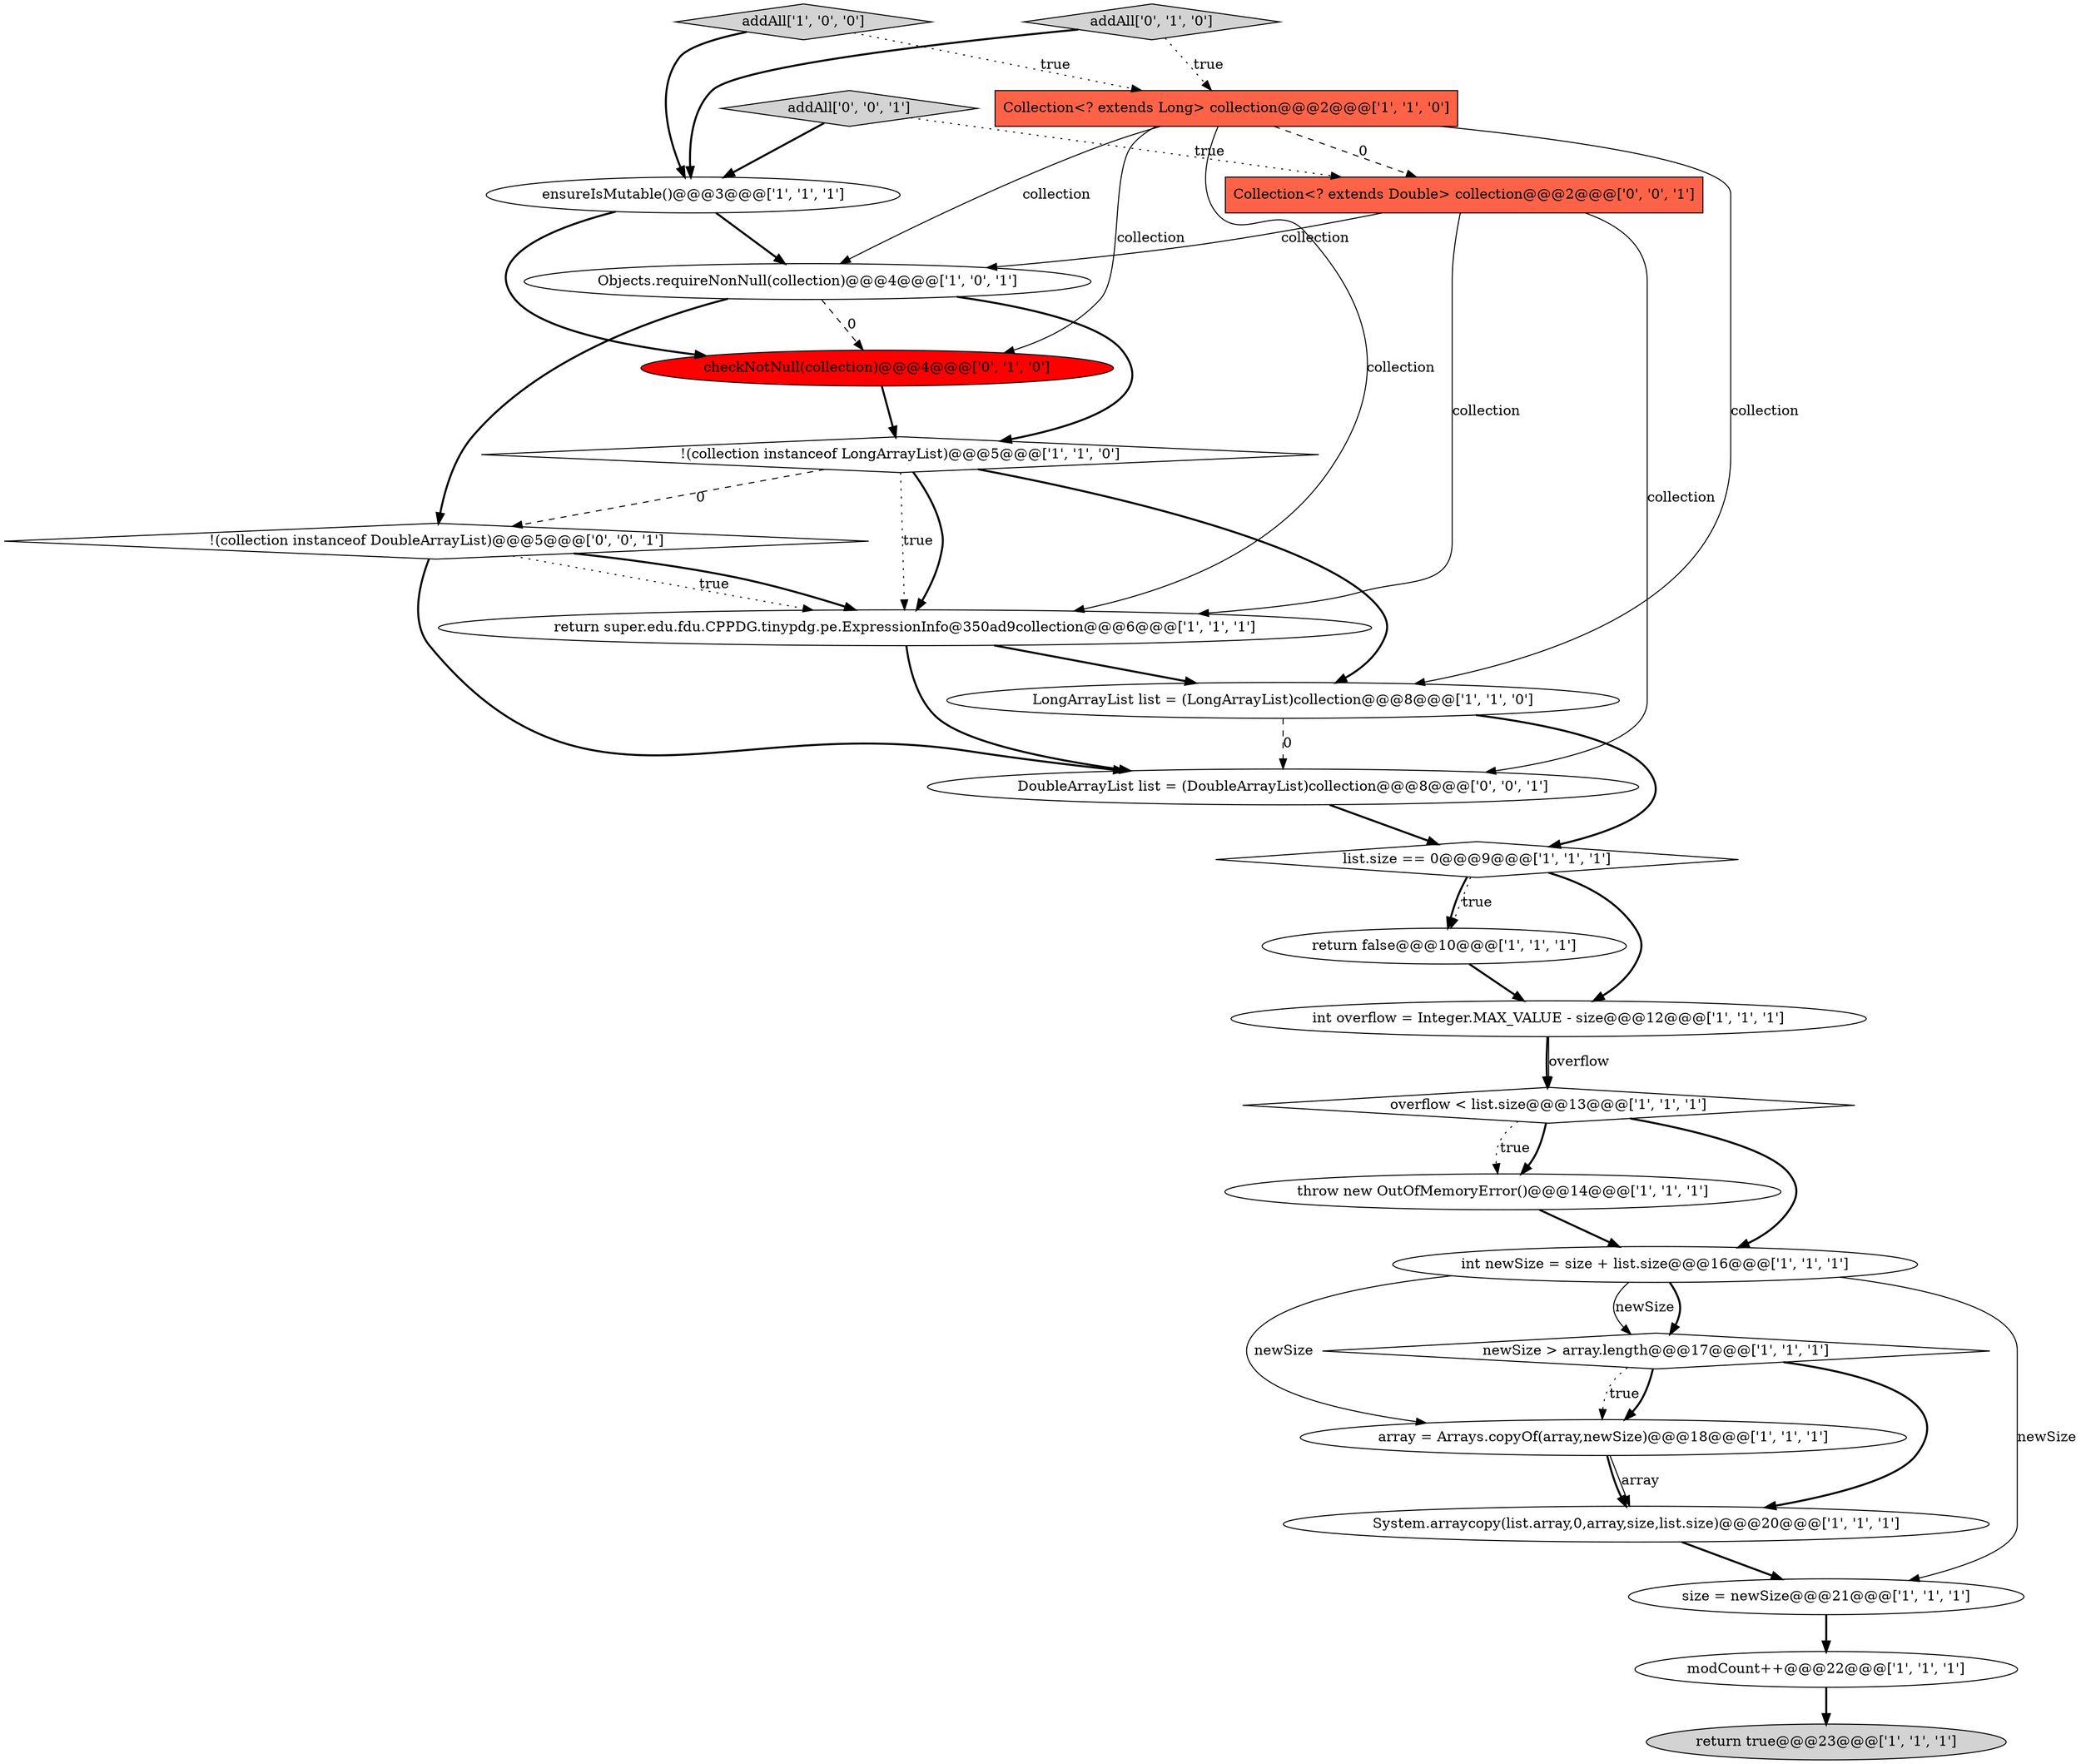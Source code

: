 digraph {
20 [style = filled, label = "addAll['0', '1', '0']", fillcolor = lightgray, shape = diamond image = "AAA0AAABBB2BBB"];
24 [style = filled, label = "!(collection instanceof DoubleArrayList)@@@5@@@['0', '0', '1']", fillcolor = white, shape = diamond image = "AAA0AAABBB3BBB"];
22 [style = filled, label = "addAll['0', '0', '1']", fillcolor = lightgray, shape = diamond image = "AAA0AAABBB3BBB"];
12 [style = filled, label = "LongArrayList list = (LongArrayList)collection@@@8@@@['1', '1', '0']", fillcolor = white, shape = ellipse image = "AAA0AAABBB1BBB"];
19 [style = filled, label = "checkNotNull(collection)@@@4@@@['0', '1', '0']", fillcolor = red, shape = ellipse image = "AAA1AAABBB2BBB"];
21 [style = filled, label = "DoubleArrayList list = (DoubleArrayList)collection@@@8@@@['0', '0', '1']", fillcolor = white, shape = ellipse image = "AAA0AAABBB3BBB"];
18 [style = filled, label = "addAll['1', '0', '0']", fillcolor = lightgray, shape = diamond image = "AAA0AAABBB1BBB"];
17 [style = filled, label = "throw new OutOfMemoryError()@@@14@@@['1', '1', '1']", fillcolor = white, shape = ellipse image = "AAA0AAABBB1BBB"];
23 [style = filled, label = "Collection<? extends Double> collection@@@2@@@['0', '0', '1']", fillcolor = tomato, shape = box image = "AAA0AAABBB3BBB"];
2 [style = filled, label = "Objects.requireNonNull(collection)@@@4@@@['1', '0', '1']", fillcolor = white, shape = ellipse image = "AAA0AAABBB1BBB"];
6 [style = filled, label = "System.arraycopy(list.array,0,array,size,list.size)@@@20@@@['1', '1', '1']", fillcolor = white, shape = ellipse image = "AAA0AAABBB1BBB"];
9 [style = filled, label = "size = newSize@@@21@@@['1', '1', '1']", fillcolor = white, shape = ellipse image = "AAA0AAABBB1BBB"];
5 [style = filled, label = "array = Arrays.copyOf(array,newSize)@@@18@@@['1', '1', '1']", fillcolor = white, shape = ellipse image = "AAA0AAABBB1BBB"];
0 [style = filled, label = "Collection<? extends Long> collection@@@2@@@['1', '1', '0']", fillcolor = tomato, shape = box image = "AAA0AAABBB1BBB"];
11 [style = filled, label = "ensureIsMutable()@@@3@@@['1', '1', '1']", fillcolor = white, shape = ellipse image = "AAA0AAABBB1BBB"];
15 [style = filled, label = "int overflow = Integer.MAX_VALUE - size@@@12@@@['1', '1', '1']", fillcolor = white, shape = ellipse image = "AAA0AAABBB1BBB"];
14 [style = filled, label = "return false@@@10@@@['1', '1', '1']", fillcolor = white, shape = ellipse image = "AAA0AAABBB1BBB"];
3 [style = filled, label = "overflow < list.size@@@13@@@['1', '1', '1']", fillcolor = white, shape = diamond image = "AAA0AAABBB1BBB"];
13 [style = filled, label = "list.size == 0@@@9@@@['1', '1', '1']", fillcolor = white, shape = diamond image = "AAA0AAABBB1BBB"];
10 [style = filled, label = "newSize > array.length@@@17@@@['1', '1', '1']", fillcolor = white, shape = diamond image = "AAA0AAABBB1BBB"];
4 [style = filled, label = "int newSize = size + list.size@@@16@@@['1', '1', '1']", fillcolor = white, shape = ellipse image = "AAA0AAABBB1BBB"];
1 [style = filled, label = "!(collection instanceof LongArrayList)@@@5@@@['1', '1', '0']", fillcolor = white, shape = diamond image = "AAA0AAABBB1BBB"];
8 [style = filled, label = "return super.edu.fdu.CPPDG.tinypdg.pe.ExpressionInfo@350ad9collection@@@6@@@['1', '1', '1']", fillcolor = white, shape = ellipse image = "AAA0AAABBB1BBB"];
7 [style = filled, label = "modCount++@@@22@@@['1', '1', '1']", fillcolor = white, shape = ellipse image = "AAA0AAABBB1BBB"];
16 [style = filled, label = "return true@@@23@@@['1', '1', '1']", fillcolor = lightgray, shape = ellipse image = "AAA0AAABBB1BBB"];
4->10 [style = bold, label=""];
0->12 [style = solid, label="collection"];
2->19 [style = dashed, label="0"];
1->8 [style = bold, label=""];
22->23 [style = dotted, label="true"];
0->19 [style = solid, label="collection"];
2->1 [style = bold, label=""];
0->23 [style = dashed, label="0"];
20->0 [style = dotted, label="true"];
18->11 [style = bold, label=""];
17->4 [style = bold, label=""];
0->2 [style = solid, label="collection"];
23->2 [style = solid, label="collection"];
11->19 [style = bold, label=""];
0->8 [style = solid, label="collection"];
15->3 [style = bold, label=""];
9->7 [style = bold, label=""];
10->5 [style = dotted, label="true"];
3->4 [style = bold, label=""];
4->9 [style = solid, label="newSize"];
10->6 [style = bold, label=""];
11->2 [style = bold, label=""];
12->21 [style = dashed, label="0"];
12->13 [style = bold, label=""];
19->1 [style = bold, label=""];
15->3 [style = solid, label="overflow"];
10->5 [style = bold, label=""];
5->6 [style = bold, label=""];
24->21 [style = bold, label=""];
23->21 [style = solid, label="collection"];
1->24 [style = dashed, label="0"];
23->8 [style = solid, label="collection"];
5->6 [style = solid, label="array"];
7->16 [style = bold, label=""];
1->8 [style = dotted, label="true"];
1->12 [style = bold, label=""];
8->21 [style = bold, label=""];
18->0 [style = dotted, label="true"];
3->17 [style = bold, label=""];
4->5 [style = solid, label="newSize"];
14->15 [style = bold, label=""];
3->17 [style = dotted, label="true"];
4->10 [style = solid, label="newSize"];
13->15 [style = bold, label=""];
24->8 [style = dotted, label="true"];
2->24 [style = bold, label=""];
6->9 [style = bold, label=""];
24->8 [style = bold, label=""];
13->14 [style = dotted, label="true"];
13->14 [style = bold, label=""];
22->11 [style = bold, label=""];
8->12 [style = bold, label=""];
21->13 [style = bold, label=""];
20->11 [style = bold, label=""];
}
